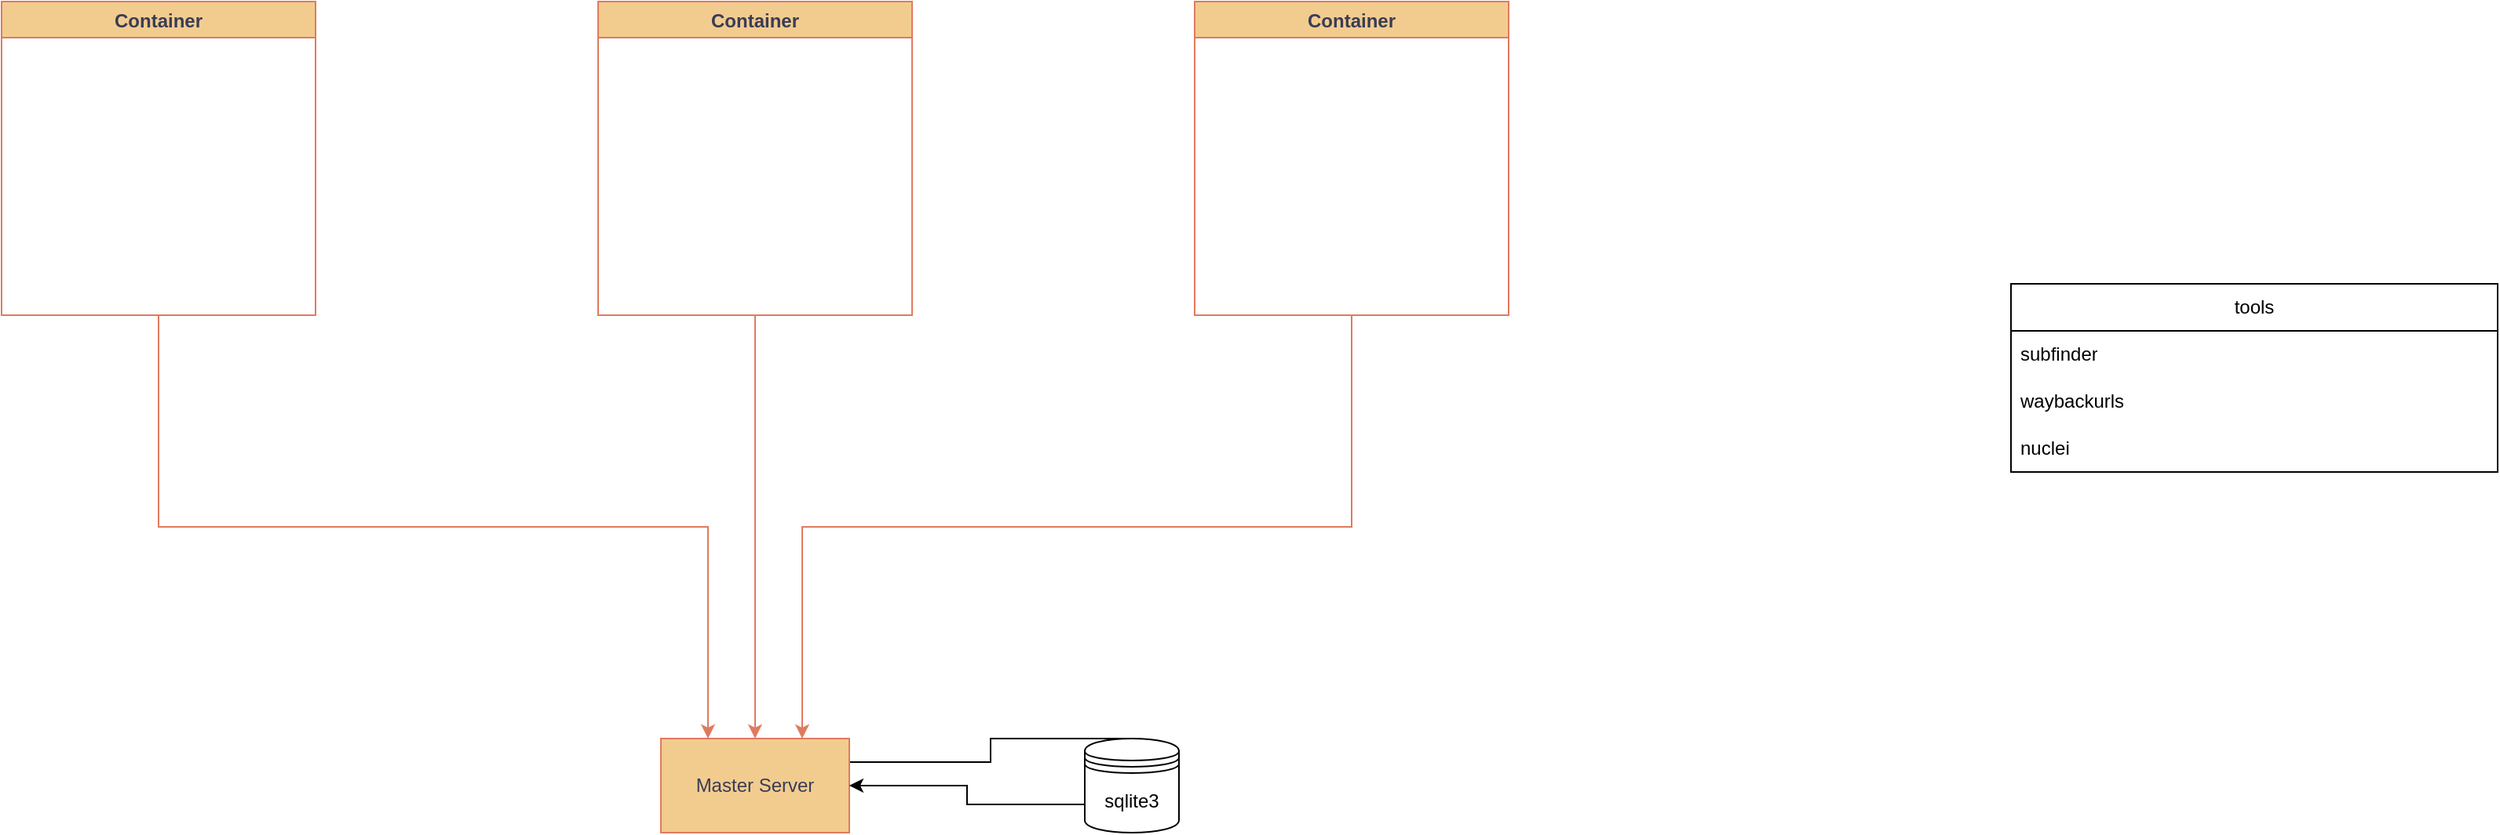 <mxfile version="24.7.7">
  <diagram name="Page-1" id="tKCnqR2jz6Y4fJyDxTYc">
    <mxGraphModel dx="1517" dy="723" grid="1" gridSize="10" guides="1" tooltips="1" connect="1" arrows="1" fold="1" page="1" pageScale="1" pageWidth="850" pageHeight="1100" math="0" shadow="0">
      <root>
        <mxCell id="0" />
        <mxCell id="1" parent="0" />
        <mxCell id="t3UBMreBZrIzyY87uLqe-19" style="edgeStyle=orthogonalEdgeStyle;rounded=0;orthogonalLoop=1;jettySize=auto;html=1;exitX=0.5;exitY=1;exitDx=0;exitDy=0;entryX=0.25;entryY=0;entryDx=0;entryDy=0;labelBackgroundColor=none;strokeColor=#E07A5F;fontColor=default;" edge="1" parent="1" source="t3UBMreBZrIzyY87uLqe-1" target="t3UBMreBZrIzyY87uLqe-9">
          <mxGeometry relative="1" as="geometry" />
        </mxCell>
        <mxCell id="t3UBMreBZrIzyY87uLqe-1" value="Container" style="swimlane;labelBackgroundColor=none;fillColor=#F2CC8F;strokeColor=#E07A5F;fontColor=#393C56;" vertex="1" parent="1">
          <mxGeometry x="280" y="150" width="200" height="200" as="geometry" />
        </mxCell>
        <mxCell id="t3UBMreBZrIzyY87uLqe-18" style="edgeStyle=orthogonalEdgeStyle;rounded=0;orthogonalLoop=1;jettySize=auto;html=1;exitX=0.5;exitY=1;exitDx=0;exitDy=0;entryX=0.75;entryY=0;entryDx=0;entryDy=0;labelBackgroundColor=none;strokeColor=#E07A5F;fontColor=default;" edge="1" parent="1" source="t3UBMreBZrIzyY87uLqe-3" target="t3UBMreBZrIzyY87uLqe-9">
          <mxGeometry relative="1" as="geometry" />
        </mxCell>
        <mxCell id="t3UBMreBZrIzyY87uLqe-3" value="Container" style="swimlane;labelBackgroundColor=none;fillColor=#F2CC8F;strokeColor=#E07A5F;fontColor=#393C56;" vertex="1" parent="1">
          <mxGeometry x="1040" y="150" width="200" height="200" as="geometry" />
        </mxCell>
        <mxCell id="t3UBMreBZrIzyY87uLqe-17" style="edgeStyle=orthogonalEdgeStyle;rounded=0;orthogonalLoop=1;jettySize=auto;html=1;exitX=0.5;exitY=1;exitDx=0;exitDy=0;entryX=0.5;entryY=0;entryDx=0;entryDy=0;labelBackgroundColor=none;strokeColor=#E07A5F;fontColor=default;" edge="1" parent="1" source="t3UBMreBZrIzyY87uLqe-4" target="t3UBMreBZrIzyY87uLqe-9">
          <mxGeometry relative="1" as="geometry" />
        </mxCell>
        <mxCell id="t3UBMreBZrIzyY87uLqe-4" value="Container" style="swimlane;labelBackgroundColor=none;fillColor=#F2CC8F;strokeColor=#E07A5F;fontColor=#393C56;" vertex="1" parent="1">
          <mxGeometry x="660" y="150" width="200" height="200" as="geometry" />
        </mxCell>
        <mxCell id="t3UBMreBZrIzyY87uLqe-24" style="edgeStyle=elbowEdgeStyle;rounded=0;orthogonalLoop=1;jettySize=auto;html=1;startArrow=none;endArrow=none;exitX=1;exitY=0.25;exitDx=0;exitDy=0;entryX=0.5;entryY=0;entryDx=0;entryDy=0;" edge="1" parent="1" source="t3UBMreBZrIzyY87uLqe-9" target="t3UBMreBZrIzyY87uLqe-20">
          <mxGeometry relative="1" as="geometry" />
        </mxCell>
        <UserObject label="Master Server" treeRoot="1" id="t3UBMreBZrIzyY87uLqe-9">
          <mxCell style="whiteSpace=wrap;html=1;align=center;treeFolding=1;treeMoving=1;newEdgeStyle={&quot;edgeStyle&quot;:&quot;elbowEdgeStyle&quot;,&quot;startArrow&quot;:&quot;none&quot;,&quot;endArrow&quot;:&quot;none&quot;};labelBackgroundColor=none;fillColor=#F2CC8F;strokeColor=#E07A5F;fontColor=#393C56;" vertex="1" parent="1">
            <mxGeometry x="700" y="620" width="120" height="60" as="geometry" />
          </mxCell>
        </UserObject>
        <mxCell id="t3UBMreBZrIzyY87uLqe-25" style="edgeStyle=orthogonalEdgeStyle;rounded=0;orthogonalLoop=1;jettySize=auto;html=1;exitX=0;exitY=0.7;exitDx=0;exitDy=0;" edge="1" parent="1" source="t3UBMreBZrIzyY87uLqe-20" target="t3UBMreBZrIzyY87uLqe-9">
          <mxGeometry relative="1" as="geometry" />
        </mxCell>
        <mxCell id="t3UBMreBZrIzyY87uLqe-20" value="sqlite3" style="shape=datastore;whiteSpace=wrap;html=1;" vertex="1" parent="1">
          <mxGeometry x="970" y="620" width="60" height="60" as="geometry" />
        </mxCell>
        <mxCell id="t3UBMreBZrIzyY87uLqe-32" value="tools" style="swimlane;fontStyle=0;childLayout=stackLayout;horizontal=1;startSize=30;horizontalStack=0;resizeParent=1;resizeParentMax=0;resizeLast=0;collapsible=1;marginBottom=0;whiteSpace=wrap;html=1;" vertex="1" parent="1">
          <mxGeometry x="1560" y="330" width="310" height="120" as="geometry" />
        </mxCell>
        <mxCell id="t3UBMreBZrIzyY87uLqe-33" value="subfinder" style="text;strokeColor=none;fillColor=none;align=left;verticalAlign=middle;spacingLeft=4;spacingRight=4;overflow=hidden;points=[[0,0.5],[1,0.5]];portConstraint=eastwest;rotatable=0;whiteSpace=wrap;html=1;" vertex="1" parent="t3UBMreBZrIzyY87uLqe-32">
          <mxGeometry y="30" width="310" height="30" as="geometry" />
        </mxCell>
        <mxCell id="t3UBMreBZrIzyY87uLqe-34" value="waybackurls" style="text;strokeColor=none;fillColor=none;align=left;verticalAlign=middle;spacingLeft=4;spacingRight=4;overflow=hidden;points=[[0,0.5],[1,0.5]];portConstraint=eastwest;rotatable=0;whiteSpace=wrap;html=1;" vertex="1" parent="t3UBMreBZrIzyY87uLqe-32">
          <mxGeometry y="60" width="310" height="30" as="geometry" />
        </mxCell>
        <mxCell id="t3UBMreBZrIzyY87uLqe-35" value="nuclei" style="text;strokeColor=none;fillColor=none;align=left;verticalAlign=middle;spacingLeft=4;spacingRight=4;overflow=hidden;points=[[0,0.5],[1,0.5]];portConstraint=eastwest;rotatable=0;whiteSpace=wrap;html=1;" vertex="1" parent="t3UBMreBZrIzyY87uLqe-32">
          <mxGeometry y="90" width="310" height="30" as="geometry" />
        </mxCell>
      </root>
    </mxGraphModel>
  </diagram>
</mxfile>
